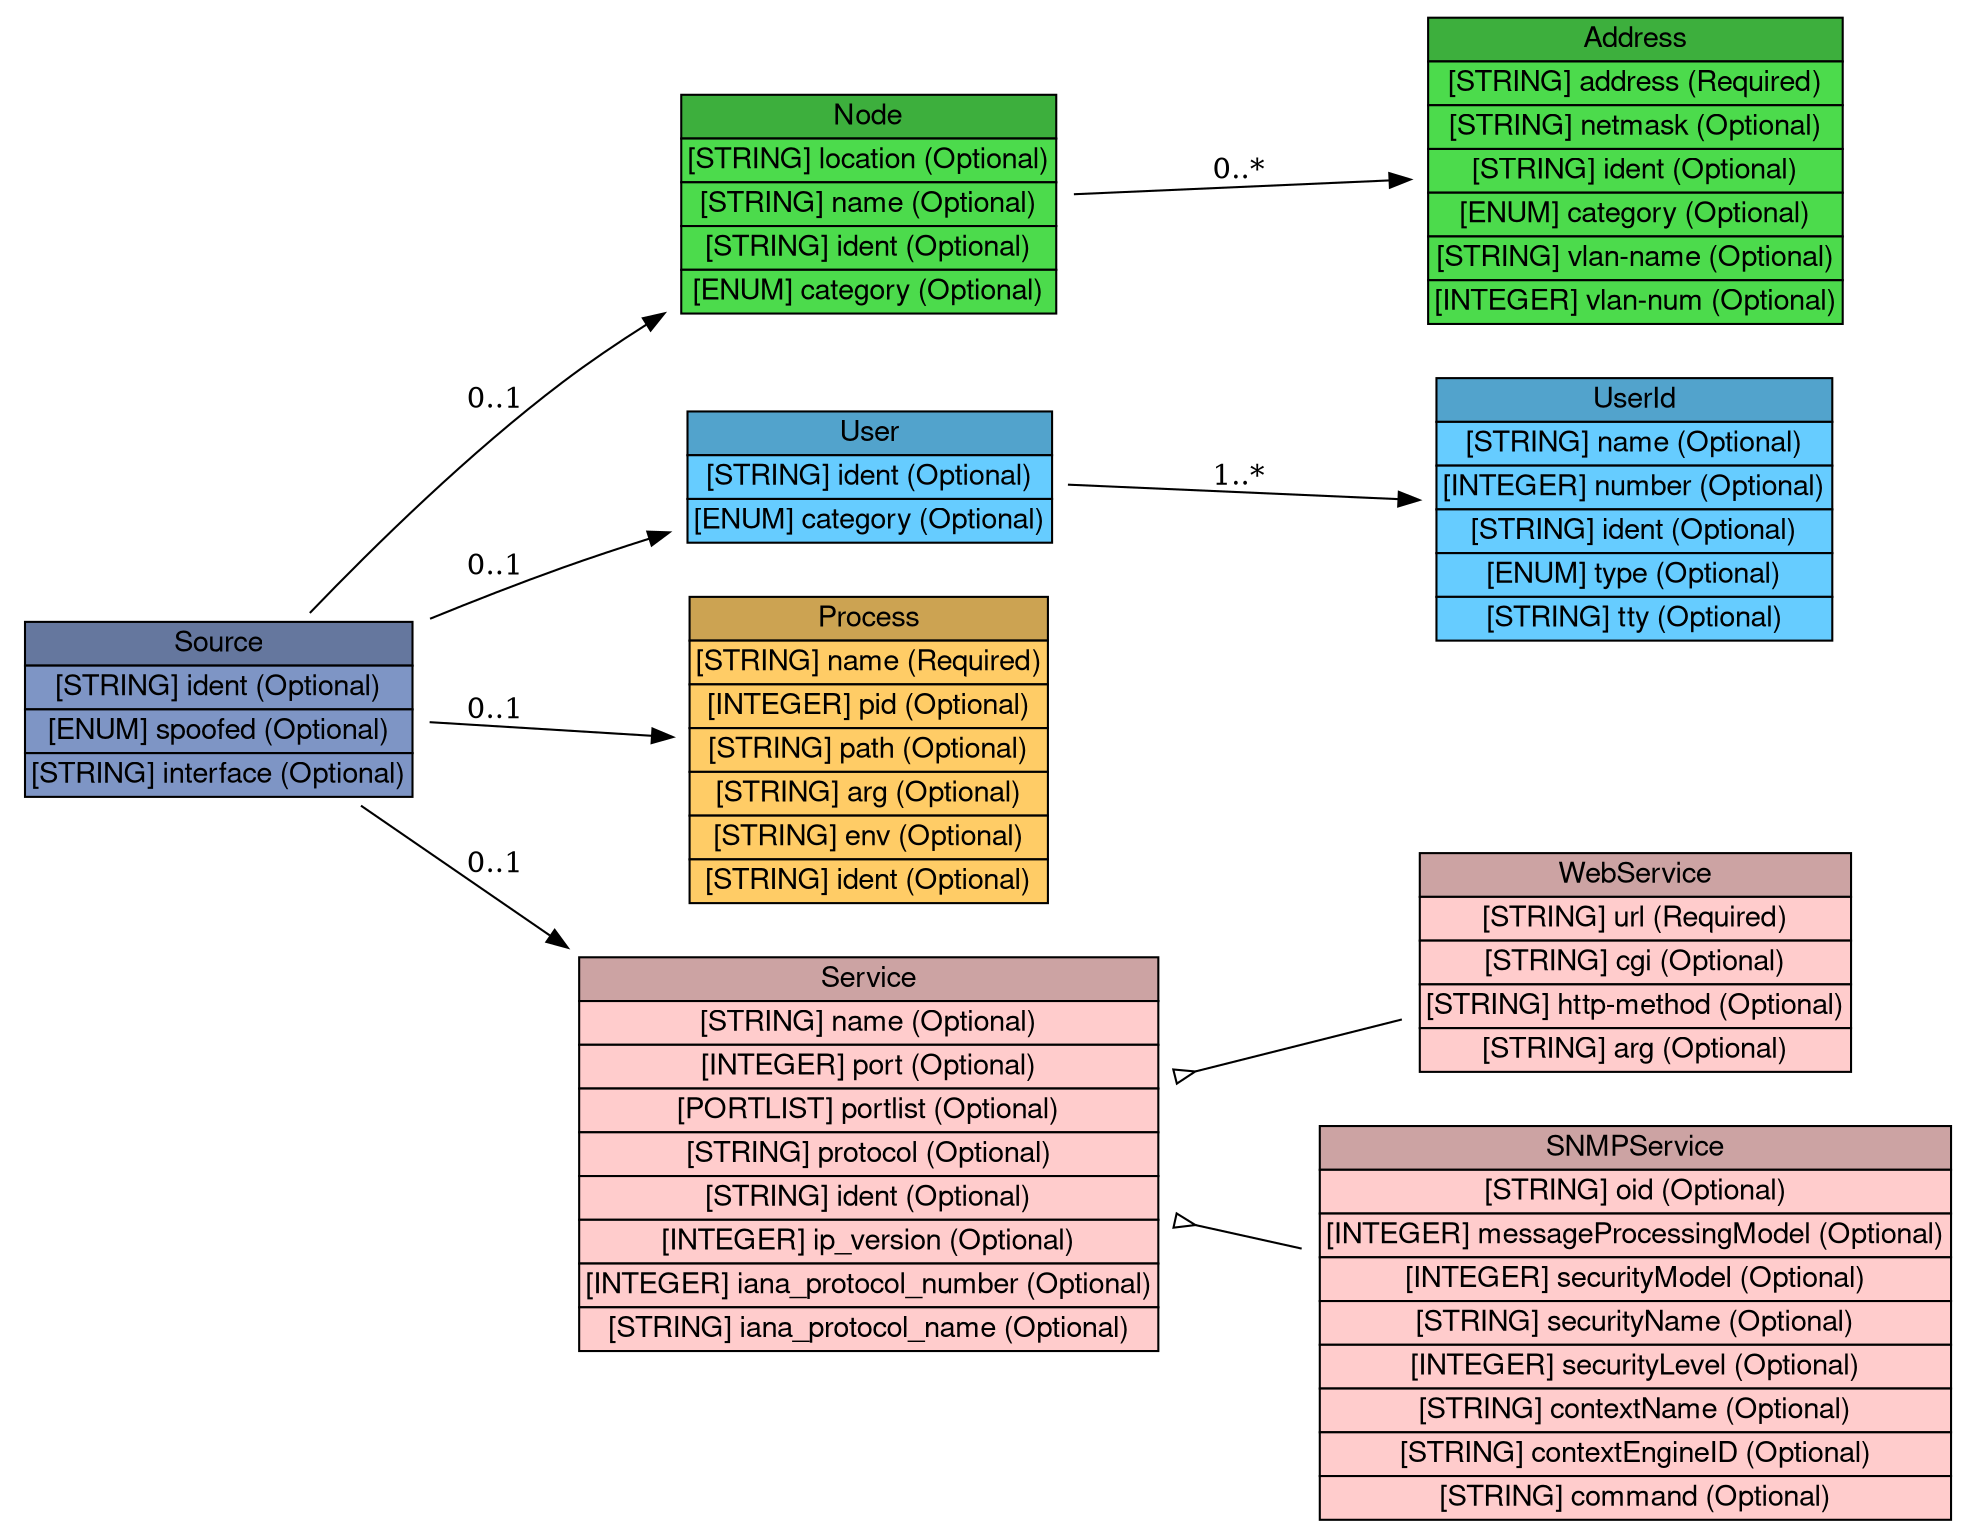 digraph Source {
	graph [bb="0,0,929,729",
		rankdir=LR
	];
	node [label="\N"];
	Source	 [height=1.2778,
		label=<<table BORDER="0" CELLBORDER="1" CELLSPACING="0"> <tr> <td BGCOLOR="#65779e" HREF="#" TITLE="The Source class contains information about the possible source(s) of the event(s) that generated an alert. An event may have more than one source (e.g., in a distributed denial-of-service attack). "><FONT FACE="Nimbus Sans L">Source</FONT></td> </tr>" %<tr><td BGCOLOR="#7e95c5"  HREF="#" TITLE="A unique identifier for this source; see Section 3.2.9."><FONT FACE="Nimbus Sans L">[STRING] ident (Optional)</FONT></td></tr>%<tr><td BGCOLOR="#7e95c5"  HREF="#" TITLE="An indication of whether the source is, as far as the analyzer can determine, a spoofed address used for hiding the real origin of the attack.  The permitted values for this attribute are shown below.  The default value is &quot;unknown&quot;.  (See also Section 10.)"><FONT FACE="Nimbus Sans L">[ENUM] spoofed (Optional)</FONT></td></tr>%<tr><td BGCOLOR="#7e95c5"  HREF="#" TITLE="May be used by a network-based analyzer with multiple interfaces to indicate which interface this source was seen on."><FONT FACE="Nimbus Sans L">[STRING] interface (Optional)</FONT></td></tr>%</table>>,
		pos="100,392.5",
		shape=plaintext,
		width=2.7778];
	"Node"	 [height=1.5694,
		label=<<table BORDER="0" CELLBORDER="1" CELLSPACING="0"> <tr> <td BGCOLOR="#3daf3d" HREF="#" TITLE="The Node class is used to identify hosts and other network devices (routers, switches, etc.). "><FONT FACE="Nimbus Sans L">Node</FONT></td> </tr>" %<tr><td BGCOLOR="#4cdb4c"  HREF="#" TITLE="The location of the equipment."><FONT FACE="Nimbus Sans L">[STRING] location (Optional)</FONT></td></tr>%<tr><td BGCOLOR="#4cdb4c"  HREF="#" TITLE="The name of the equipment.  This information MUST be provided if no Address information is given."><FONT FACE="Nimbus Sans L">[STRING] name (Optional)</FONT></td></tr>%<tr><td BGCOLOR="#4cdb4c"  HREF="#" TITLE="A unique identifier for the node; see Section 3.2.9."><FONT FACE="Nimbus Sans L">[STRING] ident (Optional)</FONT></td></tr>%<tr><td BGCOLOR="#4cdb4c"  HREF="#" TITLE="The &quot;domain&quot; from which the name information was obtained, if relevant.  The permitted values for this attribute are shown in the table below.  The default value is &quot;unknown&quot;. (See also Section 10 for extensions to the table.)"><FONT FACE="Nimbus Sans L">[ENUM] category (Optional)</FONT></td></tr>%</table>>,
		pos="405.5,635.5",
		shape=plaintext,
		width=2.7083];
	Source -> "Node"	 [label="0..1",
		lp="229.5,541",
		pos="e,307.93,582.82 140.84,438.56 171.48,471.62 215.47,516.06 259,549.5 271.59,559.17 285.36,568.58 299.26,577.4"];
	User	 [height=0.98611,
		label=<<table BORDER="0" CELLBORDER="1" CELLSPACING="0"> <tr> <td BGCOLOR="#52a3cc" HREF="#" TITLE="The User class is used to describe users. It is primarily used as a &quot;container&quot; class for the UserId aggregate class, as shown in Figure 16. "><FONT FACE="Nimbus Sans L">User</FONT></td> </tr>" %<tr><td BGCOLOR="#66CCFF"  HREF="#" TITLE="A unique identifier for the user; see Section 3.2.9."><FONT FACE="Nimbus Sans L">[STRING] ident (Optional)</FONT></td></tr>%<tr><td BGCOLOR="#66CCFF"  HREF="#" TITLE="The type of user represented.  The permitted values for this attribute are shown below.  The default value is &quot;unknown&quot;. (See also Section 10.)"><FONT FACE="Nimbus Sans L">[ENUM] category (Optional)</FONT></td></tr>%</table>>,
		pos="405.5,504.5",
		shape=plaintext,
		width=2.6389];
	Source -> User	 [label="0..1",
		lp="229.5,459",
		pos="e,310.42,477.64 200.25,437.39 219.59,445.48 239.81,453.54 259,460.5 272.39,465.36 286.59,470.11 300.69,474.59"];
	Process	 [height=2.1528,
		label=<<table BORDER="0" CELLBORDER="1" CELLSPACING="0"> <tr> <td BGCOLOR="#cca352" HREF="#" TITLE="The Process class is used to describe processes being executed on sources, targets, and analyzers. "><FONT FACE="Nimbus Sans L">Process</FONT></td> </tr>" %<tr><td BGCOLOR="#FFCC66"  HREF="#" TITLE="The name of the program being executed. This is a short name; path and argument information are provided elsewhere."><FONT FACE="Nimbus Sans L">[STRING] name (Required)</FONT></td></tr>%<tr><td BGCOLOR="#FFCC66"  HREF="#" TITLE="The process identifier of the process."><FONT FACE="Nimbus Sans L">[INTEGER] pid (Optional)</FONT></td></tr>%<tr><td BGCOLOR="#FFCC66"  HREF="#" TITLE="The full path of the program being executed."><FONT FACE="Nimbus Sans L">[STRING] path (Optional)</FONT></td></tr>%<tr><td BGCOLOR="#FFCC66"  HREF="#" TITLE="A command-line argument to the program. Multiple arguments may be specified (they are assumed to have occurred in the same order they are provided) with multiple uses of arg."><FONT FACE="Nimbus Sans L">[STRING] arg (Optional)</FONT></td></tr>%<tr><td BGCOLOR="#FFCC66"  HREF="#" TITLE="An environment string associated with the process; generally of the format &quot;VARIABLE=value&quot;.  Multiple environment strings may be specified with multiple uses of env."><FONT FACE="Nimbus Sans L">[STRING] env (Optional)</FONT></td></tr>%<tr><td BGCOLOR="#FFCC66"  HREF="#" TITLE="A unique identifier for the process; see Section 3.2.9."><FONT FACE="Nimbus Sans L">[STRING] ident (Optional)</FONT></td></tr>%</table>>,
		pos="405.5,373.5",
		shape=plaintext,
		width=2.5972];
	Source -> Process	 [label="0..1",
		lp="229.5,392",
		pos="e,311.98,379.32 200.03,386.28 232.68,384.25 268.98,381.99 301.88,379.94"];
	Service	 [height=2.7361,
		label=<<table BORDER="0" CELLBORDER="1" CELLSPACING="0"> <tr> <td BGCOLOR="#cca3a3" HREF="#" TITLE="The Service class describes network services on sources and targets. It can identify services by name, port, and protocol. When Service occurs as an aggregate class of Source, it is understood that the service is one from which activity of interest is originating; and that the service is &quot;attached&quot; to the Node, Process, and User information also contained in Source. Likewise, when Service occurs as an aggregate class of Target, it is understood that the service is one to which activity of interest is being directed; and that the service is &quot;attached&quot; to the Node, Process, and User information also contained in Target. If Service occurs in both Source and Target, then information in both locations should be the same. If information is the same in both locations and implementers wish to carry it in only one location, they should specify it as an aggregate of the Target class. "><FONT FACE="Nimbus Sans L">Service</FONT></td> </tr>" %<tr><td BGCOLOR="#FFCCCC"  HREF="#" TITLE="The name of the service.  Whenever possible, the name from the IANA list of well-known ports SHOULD be used."><FONT FACE="Nimbus Sans L">[STRING] name (Optional)</FONT></td></tr>%<tr><td BGCOLOR="#FFCCCC"  HREF="#" TITLE="The port number being used."><FONT FACE="Nimbus Sans L">[INTEGER] port (Optional)</FONT></td></tr>%<tr><td BGCOLOR="#FFCCCC"  HREF="#" TITLE="A list of port numbers being used; see Section 3.2.8 for formatting rules.  If a portlist is given, the iana_protocol_number and iana_protocol_name MUST apply to all the elements of the list."><FONT FACE="Nimbus Sans L">[PORTLIST] portlist (Optional)</FONT></td></tr>%<tr><td BGCOLOR="#FFCCCC"  HREF="#" TITLE="Additional information about the protocol being used.  The intent of the protocol field is to carry additional information related to the protocol being used when the &lt;Service&gt; attributes iana_protocol_number or/and iana_protocol_name are filed."><FONT FACE="Nimbus Sans L">[STRING] protocol (Optional)</FONT></td></tr>%<tr><td BGCOLOR="#FFCCCC"  HREF="#" TITLE="A unique identifier for the service; see Section 3.2.9."><FONT FACE="Nimbus Sans L">[STRING] ident (Optional)</FONT></td></tr>%<tr><td BGCOLOR="#FFCCCC"  HREF="#" TITLE="The IP version number."><FONT FACE="Nimbus Sans L">[INTEGER] ip_version (Optional)</FONT></td></tr>%<tr><td BGCOLOR="#FFCCCC"  HREF="#" TITLE="The IANA protocol number."><FONT FACE="Nimbus Sans L">[INTEGER] iana_protocol_number (Optional)</FONT></td></tr>%<tr><td BGCOLOR="#FFCCCC"  HREF="#" TITLE="The IANA protocol name."><FONT FACE="Nimbus Sans L">[STRING] iana_protocol_name (Optional)</FONT></td></tr>%</table>>,
		pos="405.5,179.5",
		shape=plaintext,
		width=4.0694];
	Source -> Service	 [label="0..1",
		lp="229.5,312",
		pos="e,264.08,278.1 166.29,346.28 192.71,327.86 224.27,305.85 255.67,283.96"];
	Address	 [height=2.1528,
		label=<<table BORDER="0" CELLBORDER="1" CELLSPACING="0"> <tr> <td BGCOLOR="#3daf3d" HREF="#" TITLE="The Address class is used to represent network, hardware, and application addresses. "><FONT FACE="Nimbus Sans L">Address</FONT></td> </tr>" %<tr><td BGCOLOR="#4cdb4c"  HREF="#" TITLE="The address information.  The format of this data is governed by the category attribute."><FONT FACE="Nimbus Sans L">[STRING] address (Required)</FONT></td></tr>%<tr><td BGCOLOR="#4cdb4c"  HREF="#" TITLE="The network mask for the address, if appropriate."><FONT FACE="Nimbus Sans L">[STRING] netmask (Optional)</FONT></td></tr>%<tr><td BGCOLOR="#4cdb4c"  HREF="#" TITLE="A unique identifier for the address; see Section 3.2.9."><FONT FACE="Nimbus Sans L">[STRING] ident (Optional)</FONT></td></tr>%<tr><td BGCOLOR="#4cdb4c"  HREF="#" TITLE="The type of address represented.  The permitted values for this attribute are shown below.  The default value is &quot;unknown&quot;.  (See also Section 10.)"><FONT FACE="Nimbus Sans L">[ENUM] category (Optional)</FONT></td></tr>%<tr><td BGCOLOR="#4cdb4c"  HREF="#" TITLE="The name of the Virtual LAN to which the address belongs."><FONT FACE="Nimbus Sans L">[STRING] vlan-name (Optional)</FONT></td></tr>%<tr><td BGCOLOR="#4cdb4c"  HREF="#" TITLE="The number of the Virtual LAN to which the address belongs."><FONT FACE="Nimbus Sans L">[INTEGER] vlan-num (Optional)</FONT></td></tr>%</table>>,
		pos="770,651.5",
		shape=plaintext,
		width=2.9861];
	"Node" -> Address	 [label="0..*",
		lp="581.5,651",
		pos="e,662.43,646.78 503.18,639.79 549.05,641.8 604.11,644.22 652.26,646.33"];
	UserId	 [height=1.8611,
		label=<<table BORDER="0" CELLBORDER="1" CELLSPACING="0"> <tr> <td BGCOLOR="#52a3cc" HREF="#" TITLE="The UserId class provides specific information about a user. More than one UserId can be used within the User class to indicate attempts to transition from one user to another, or to provide complete information about a user&#39;s (or process&#39;) privileges. "><FONT FACE="Nimbus Sans L">UserId</FONT></td> </tr>" %<tr><td BGCOLOR="#66CCFF"  HREF="#" TITLE="A user or group name."><FONT FACE="Nimbus Sans L">[STRING] name (Optional)</FONT></td></tr>%<tr><td BGCOLOR="#66CCFF"  HREF="#" TITLE="A user or group number."><FONT FACE="Nimbus Sans L">[INTEGER] number (Optional)</FONT></td></tr>%<tr><td BGCOLOR="#66CCFF"  HREF="#" TITLE="A unique identifier for the user id, see Section 3.2.9."><FONT FACE="Nimbus Sans L">[STRING] ident (Optional)</FONT></td></tr>%<tr><td BGCOLOR="#66CCFF"  HREF="#" TITLE="The type of user information represented.  The permitted values for this attribute are shown below.  The default value is &quot;original-user&quot;.  (See also Section 10.)"><FONT FACE="Nimbus Sans L">[ENUM] type (Optional)</FONT></td></tr>%<tr><td BGCOLOR="#66CCFF"  HREF="#" TITLE="The tty the user is using."><FONT FACE="Nimbus Sans L">[STRING] tty (Optional)</FONT></td></tr>%</table>>,
		pos="770,488.5",
		shape=plaintext,
		width=2.8472];
	User -> UserId	 [label="1..*",
		lp="581.5,504",
		pos="e,667.27,493.01 500.79,500.32 548.65,498.22 606.95,495.66 657.04,493.46"];
	WebService	 [height=1.5694,
		label=<<table BORDER="0" CELLBORDER="1" CELLSPACING="0"> <tr> <td BGCOLOR="#cca3a3" HREF="#" TITLE="The WebService class carries additional information related to web traffic. "><FONT FACE="Nimbus Sans L">WebService</FONT></td> </tr>" %<tr><td BGCOLOR="#FFCCCC"  HREF="#" TITLE="The URL in the request."><FONT FACE="Nimbus Sans L">[STRING] url (Required)</FONT></td></tr>%<tr><td BGCOLOR="#FFCCCC"  HREF="#" TITLE="The CGI script in the request, without arguments."><FONT FACE="Nimbus Sans L">[STRING] cgi (Optional)</FONT></td></tr>%<tr><td BGCOLOR="#FFCCCC"  HREF="#" TITLE="The HTTP method (PUT, GET) used in the request."><FONT FACE="Nimbus Sans L">[STRING] http-method (Optional)</FONT></td></tr>%<tr><td BGCOLOR="#FFCCCC"  HREF="#" TITLE="The arguments to the CGI script."><FONT FACE="Nimbus Sans L">[STRING] arg (Optional)</FONT></td></tr>%</table>>,
		pos="770,271.5",
		shape=plaintext,
		width=3.0694];
	Service -> WebService	 [arrowtail=invempty,
		dir=back,
		pos="s,552.18,216.52 562.3,219.08 595.02,227.34 628.87,235.88 659.49,243.61"];
	SNMPService	 [height=2.7361,
		label=<<table BORDER="0" CELLBORDER="1" CELLSPACING="0"> <tr> <td BGCOLOR="#cca3a3" HREF="#" TITLE="The SNMPService class carries additional information related to SNMP traffic. The aggregate classes composing SNMPService must be interpreted as described in RFC 3411 [15] and RFC 3584 [16]. "><FONT FACE="Nimbus Sans L">SNMPService</FONT></td> </tr>" %<tr><td BGCOLOR="#FFCCCC"  HREF="#" TITLE="The object identifier in the request."><FONT FACE="Nimbus Sans L">[STRING] oid (Optional)</FONT></td></tr>%<tr><td BGCOLOR="#FFCCCC"  HREF="#" TITLE="The SNMP version, typically 0 for SNMPv1, 1 for SNMPv2c, 2 for SNMPv2u and SNMPv2*, and 3 for SNMPv3; see RFC 3411 [15] Section 5 for appropriate values."><FONT FACE="Nimbus Sans L">[INTEGER] messageProcessingModel (Optional)</FONT></td></tr>%<tr><td BGCOLOR="#FFCCCC"  HREF="#" TITLE="The identification of the security model in use, typically 0 for any, 1 for SNMPv1, 2 for SNMPv2c, and 3 for USM; see RFC 3411 [15] Section 5 for appropriate values."><FONT FACE="Nimbus Sans L">[INTEGER] securityModel (Optional)</FONT></td></tr>%<tr><td BGCOLOR="#FFCCCC"  HREF="#" TITLE="The object&#39;s security name; see RFC 3411 [15] Section 3.2.2."><FONT FACE="Nimbus Sans L">[STRING] securityName (Optional)</FONT></td></tr>%<tr><td BGCOLOR="#FFCCCC"  HREF="#" TITLE="The security level of the SNMP request; see RFC 3411 [15] Section 3.4.3."><FONT FACE="Nimbus Sans L">[INTEGER] securityLevel (Optional)</FONT></td></tr>%<tr><td BGCOLOR="#FFCCCC"  HREF="#" TITLE="The object&#39;s context name; see RFC 3411 [15] Section 3.3.3."><FONT FACE="Nimbus Sans L">[STRING] contextName (Optional)</FONT></td></tr>%<tr><td BGCOLOR="#FFCCCC"  HREF="#" TITLE="The object&#39;s context engine identifier; see RFC 3411 [15] Section 3.3.2."><FONT FACE="Nimbus Sans L">[STRING] contextEngineID (Optional)</FONT></td></tr>%<tr><td BGCOLOR="#FFCCCC"  HREF="#" TITLE="The command sent to the SNMP server (GET, SET, etc.)."><FONT FACE="Nimbus Sans L">[STRING] command (Optional)</FONT></td></tr>%</table>>,
		pos="770,98.5",
		shape=plaintext,
		width=4.4167];
	Service -> SNMPService	 [arrowtail=invempty,
		dir=back,
		pos="s,552.18,146.9 562.17,144.68 578.28,141.1 594.66,137.46 610.79,133.88"];
}

